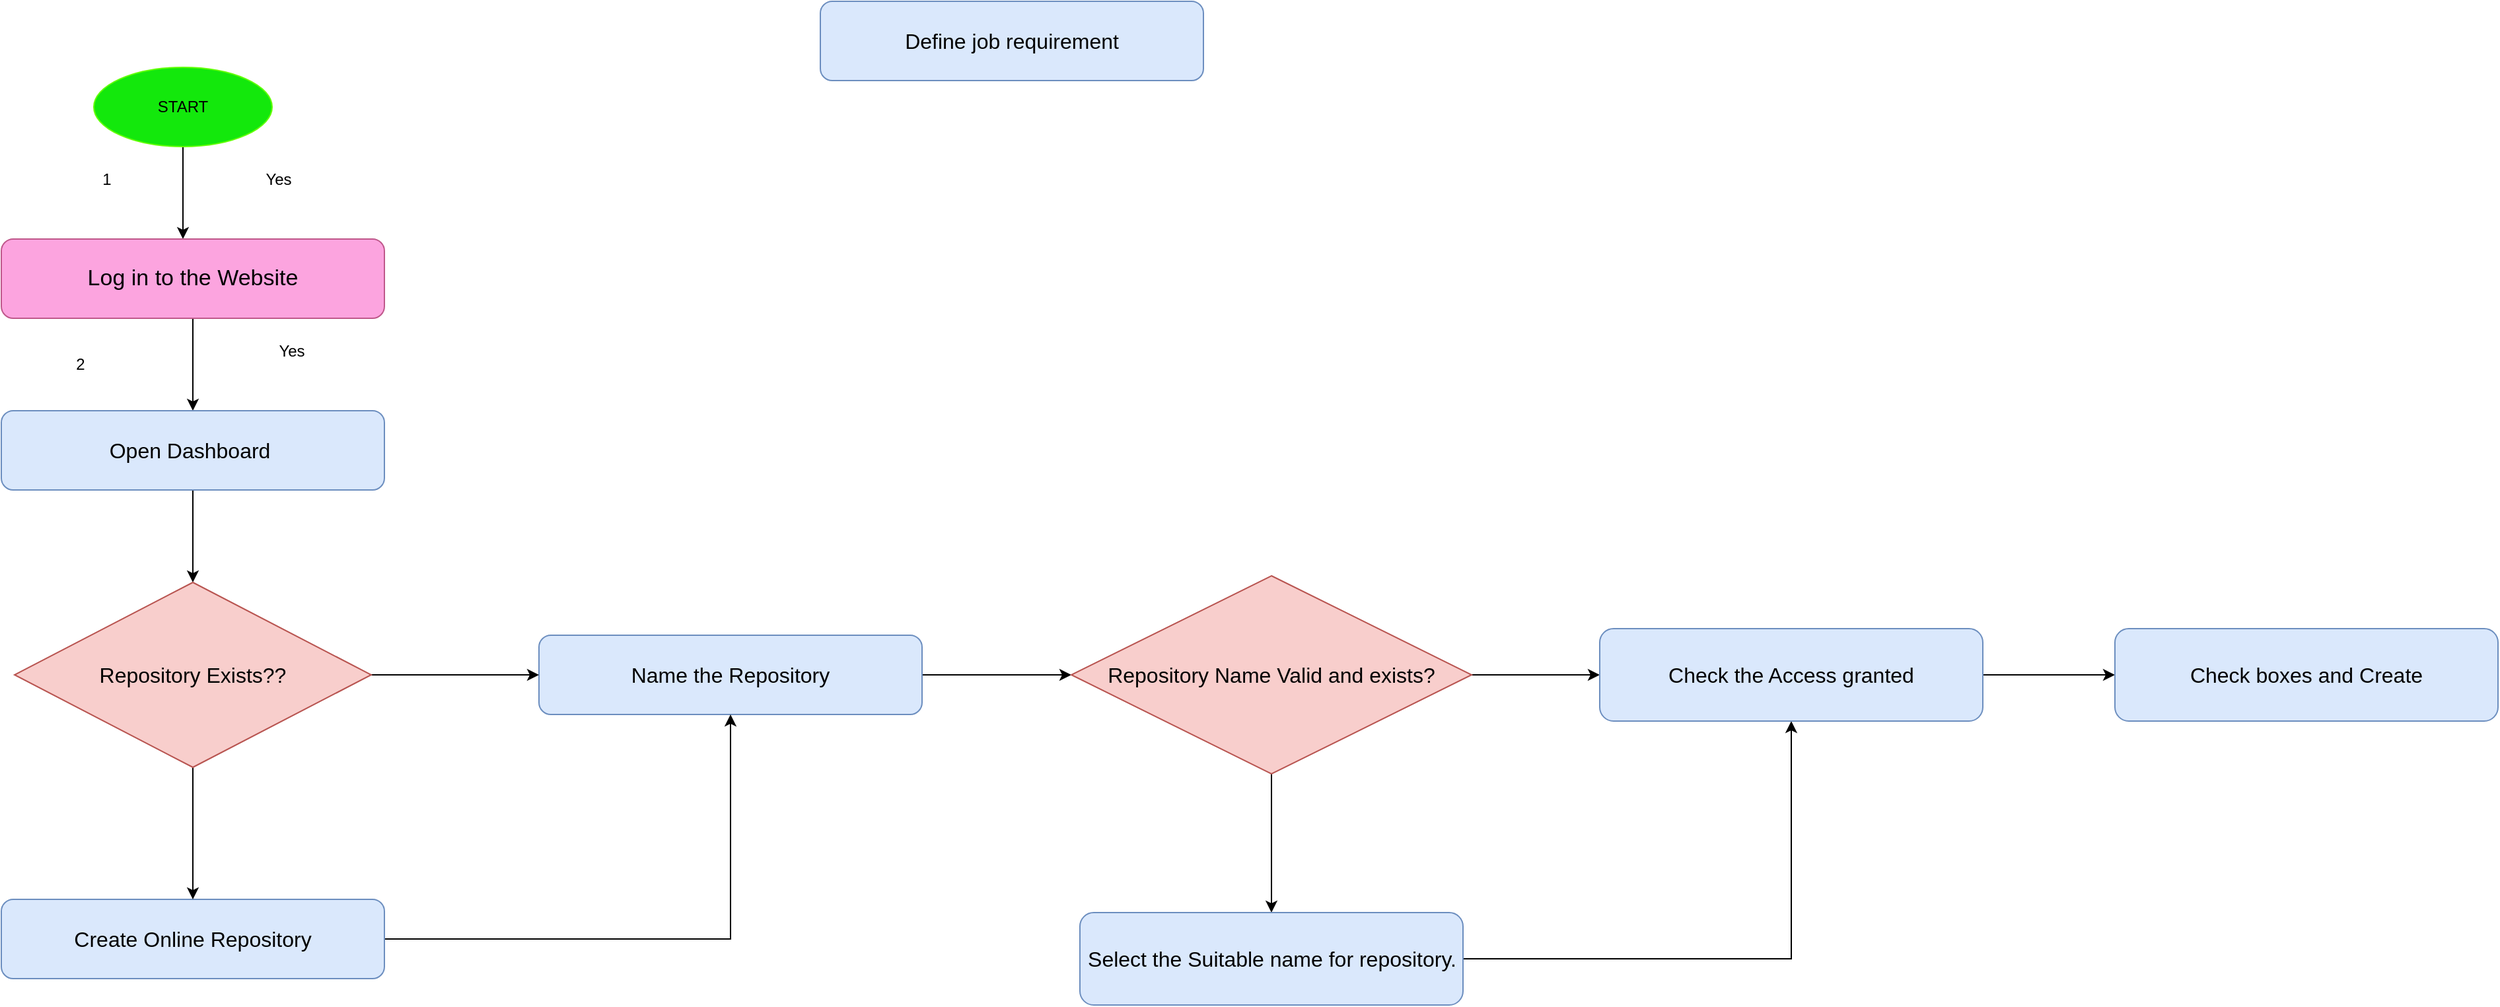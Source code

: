 <mxfile version="21.6.5" type="device">
  <diagram id="C5RBs43oDa-KdzZeNtuy" name="Page-1">
    <mxGraphModel dx="2194" dy="1887" grid="1" gridSize="10" guides="1" tooltips="1" connect="1" arrows="1" fold="1" page="1" pageScale="1" pageWidth="827" pageHeight="1169" math="0" shadow="0">
      <root>
        <mxCell id="WIyWlLk6GJQsqaUBKTNV-0" />
        <mxCell id="WIyWlLk6GJQsqaUBKTNV-1" parent="WIyWlLk6GJQsqaUBKTNV-0" />
        <mxCell id="slgPaLGqE5JEInqj2BbJ-7" value="" style="edgeStyle=orthogonalEdgeStyle;rounded=0;orthogonalLoop=1;jettySize=auto;html=1;" edge="1" parent="WIyWlLk6GJQsqaUBKTNV-1" source="slgPaLGqE5JEInqj2BbJ-0">
          <mxGeometry relative="1" as="geometry">
            <mxPoint x="-682.5" y="-30" as="targetPoint" />
          </mxGeometry>
        </mxCell>
        <mxCell id="slgPaLGqE5JEInqj2BbJ-0" value="START" style="ellipse;whiteSpace=wrap;html=1;fillColor=#13E80C;strokeColor=#61FF05;" vertex="1" parent="WIyWlLk6GJQsqaUBKTNV-1">
          <mxGeometry x="-750" y="-160" width="135" height="60" as="geometry" />
        </mxCell>
        <mxCell id="slgPaLGqE5JEInqj2BbJ-18" value="" style="edgeStyle=orthogonalEdgeStyle;rounded=0;orthogonalLoop=1;jettySize=auto;html=1;" edge="1" parent="WIyWlLk6GJQsqaUBKTNV-1" source="slgPaLGqE5JEInqj2BbJ-1" target="slgPaLGqE5JEInqj2BbJ-11">
          <mxGeometry relative="1" as="geometry" />
        </mxCell>
        <mxCell id="slgPaLGqE5JEInqj2BbJ-1" value="&lt;font style=&quot;font-size: 17px;&quot;&gt;Log in to the Website&lt;/font&gt;" style="rounded=1;whiteSpace=wrap;html=1;fillColor=#FCA4DF;strokeColor=#BF588B;" vertex="1" parent="WIyWlLk6GJQsqaUBKTNV-1">
          <mxGeometry x="-820" y="-30" width="290" height="60" as="geometry" />
        </mxCell>
        <mxCell id="slgPaLGqE5JEInqj2BbJ-2" value="Yes&lt;br&gt;" style="text;html=1;strokeColor=none;fillColor=none;align=center;verticalAlign=middle;whiteSpace=wrap;rounded=0;" vertex="1" parent="WIyWlLk6GJQsqaUBKTNV-1">
          <mxGeometry x="-640" y="-90" width="60" height="30" as="geometry" />
        </mxCell>
        <mxCell id="slgPaLGqE5JEInqj2BbJ-3" value="Yes&lt;br&gt;" style="text;html=1;strokeColor=none;fillColor=none;align=center;verticalAlign=middle;whiteSpace=wrap;rounded=0;" vertex="1" parent="WIyWlLk6GJQsqaUBKTNV-1">
          <mxGeometry x="-630" y="40" width="60" height="30" as="geometry" />
        </mxCell>
        <mxCell id="slgPaLGqE5JEInqj2BbJ-4" value="1" style="text;html=1;strokeColor=none;fillColor=none;align=center;verticalAlign=middle;whiteSpace=wrap;rounded=0;" vertex="1" parent="WIyWlLk6GJQsqaUBKTNV-1">
          <mxGeometry x="-770" y="-90" width="60" height="30" as="geometry" />
        </mxCell>
        <mxCell id="slgPaLGqE5JEInqj2BbJ-5" value="2" style="text;html=1;strokeColor=none;fillColor=none;align=center;verticalAlign=middle;whiteSpace=wrap;rounded=0;" vertex="1" parent="WIyWlLk6GJQsqaUBKTNV-1">
          <mxGeometry x="-790" y="50" width="60" height="30" as="geometry" />
        </mxCell>
        <mxCell id="slgPaLGqE5JEInqj2BbJ-24" value="" style="edgeStyle=orthogonalEdgeStyle;rounded=0;orthogonalLoop=1;jettySize=auto;html=1;" edge="1" parent="WIyWlLk6GJQsqaUBKTNV-1" source="slgPaLGqE5JEInqj2BbJ-8" target="slgPaLGqE5JEInqj2BbJ-13">
          <mxGeometry relative="1" as="geometry" />
        </mxCell>
        <mxCell id="slgPaLGqE5JEInqj2BbJ-8" value="&lt;font style=&quot;font-size: 16px;&quot;&gt;Name the Repository&lt;/font&gt;" style="rounded=1;whiteSpace=wrap;html=1;fillColor=#dae8fc;strokeColor=#6c8ebf;" vertex="1" parent="WIyWlLk6GJQsqaUBKTNV-1">
          <mxGeometry x="-413" y="270" width="290" height="60" as="geometry" />
        </mxCell>
        <mxCell id="slgPaLGqE5JEInqj2BbJ-23" style="edgeStyle=orthogonalEdgeStyle;rounded=0;orthogonalLoop=1;jettySize=auto;html=1;" edge="1" parent="WIyWlLk6GJQsqaUBKTNV-1" source="slgPaLGqE5JEInqj2BbJ-9" target="slgPaLGqE5JEInqj2BbJ-8">
          <mxGeometry relative="1" as="geometry">
            <mxPoint x="-270" y="340" as="targetPoint" />
          </mxGeometry>
        </mxCell>
        <mxCell id="slgPaLGqE5JEInqj2BbJ-9" value="&lt;font style=&quot;font-size: 16px;&quot;&gt;Create Online Repository&lt;/font&gt;" style="rounded=1;whiteSpace=wrap;html=1;fillColor=#dae8fc;strokeColor=#6c8ebf;" vertex="1" parent="WIyWlLk6GJQsqaUBKTNV-1">
          <mxGeometry x="-820" y="470" width="290" height="60" as="geometry" />
        </mxCell>
        <mxCell id="slgPaLGqE5JEInqj2BbJ-10" value="&lt;font style=&quot;font-size: 16px;&quot;&gt;Define job requirement&lt;/font&gt;" style="rounded=1;whiteSpace=wrap;html=1;fillColor=#dae8fc;strokeColor=#6c8ebf;" vertex="1" parent="WIyWlLk6GJQsqaUBKTNV-1">
          <mxGeometry x="-200" y="-210" width="290" height="60" as="geometry" />
        </mxCell>
        <mxCell id="slgPaLGqE5JEInqj2BbJ-19" value="" style="edgeStyle=orthogonalEdgeStyle;rounded=0;orthogonalLoop=1;jettySize=auto;html=1;" edge="1" parent="WIyWlLk6GJQsqaUBKTNV-1" source="slgPaLGqE5JEInqj2BbJ-11" target="slgPaLGqE5JEInqj2BbJ-12">
          <mxGeometry relative="1" as="geometry" />
        </mxCell>
        <mxCell id="slgPaLGqE5JEInqj2BbJ-11" value="&lt;font style=&quot;font-size: 16px;&quot;&gt;Open Dashboard&amp;nbsp;&lt;/font&gt;" style="rounded=1;whiteSpace=wrap;html=1;fillColor=#dae8fc;strokeColor=#6c8ebf;" vertex="1" parent="WIyWlLk6GJQsqaUBKTNV-1">
          <mxGeometry x="-820" y="100" width="290" height="60" as="geometry" />
        </mxCell>
        <mxCell id="slgPaLGqE5JEInqj2BbJ-20" style="edgeStyle=orthogonalEdgeStyle;rounded=0;orthogonalLoop=1;jettySize=auto;html=1;" edge="1" parent="WIyWlLk6GJQsqaUBKTNV-1" source="slgPaLGqE5JEInqj2BbJ-12" target="slgPaLGqE5JEInqj2BbJ-8">
          <mxGeometry relative="1" as="geometry" />
        </mxCell>
        <mxCell id="slgPaLGqE5JEInqj2BbJ-22" value="" style="edgeStyle=orthogonalEdgeStyle;rounded=0;orthogonalLoop=1;jettySize=auto;html=1;" edge="1" parent="WIyWlLk6GJQsqaUBKTNV-1" source="slgPaLGqE5JEInqj2BbJ-12" target="slgPaLGqE5JEInqj2BbJ-9">
          <mxGeometry relative="1" as="geometry" />
        </mxCell>
        <mxCell id="slgPaLGqE5JEInqj2BbJ-12" value="&lt;span style=&quot;font-size: 16px;&quot;&gt;Repository Exists??&lt;/span&gt;" style="rhombus;whiteSpace=wrap;html=1;fillColor=#f8cecc;strokeColor=#b85450;" vertex="1" parent="WIyWlLk6GJQsqaUBKTNV-1">
          <mxGeometry x="-810" y="230" width="270" height="140" as="geometry" />
        </mxCell>
        <mxCell id="slgPaLGqE5JEInqj2BbJ-25" value="" style="edgeStyle=orthogonalEdgeStyle;rounded=0;orthogonalLoop=1;jettySize=auto;html=1;" edge="1" parent="WIyWlLk6GJQsqaUBKTNV-1" source="slgPaLGqE5JEInqj2BbJ-13" target="slgPaLGqE5JEInqj2BbJ-15">
          <mxGeometry relative="1" as="geometry" />
        </mxCell>
        <mxCell id="slgPaLGqE5JEInqj2BbJ-26" value="" style="edgeStyle=orthogonalEdgeStyle;rounded=0;orthogonalLoop=1;jettySize=auto;html=1;" edge="1" parent="WIyWlLk6GJQsqaUBKTNV-1" source="slgPaLGqE5JEInqj2BbJ-13" target="slgPaLGqE5JEInqj2BbJ-16">
          <mxGeometry relative="1" as="geometry" />
        </mxCell>
        <mxCell id="slgPaLGqE5JEInqj2BbJ-13" value="&lt;span style=&quot;font-size: 16px;&quot;&gt;Repository Name Valid and exists?&lt;/span&gt;" style="rhombus;whiteSpace=wrap;html=1;fillColor=#f8cecc;strokeColor=#b85450;" vertex="1" parent="WIyWlLk6GJQsqaUBKTNV-1">
          <mxGeometry x="-10" y="225" width="303" height="150" as="geometry" />
        </mxCell>
        <mxCell id="slgPaLGqE5JEInqj2BbJ-27" style="edgeStyle=orthogonalEdgeStyle;rounded=0;orthogonalLoop=1;jettySize=auto;html=1;entryX=0.5;entryY=1;entryDx=0;entryDy=0;" edge="1" parent="WIyWlLk6GJQsqaUBKTNV-1" source="slgPaLGqE5JEInqj2BbJ-15" target="slgPaLGqE5JEInqj2BbJ-16">
          <mxGeometry relative="1" as="geometry">
            <mxPoint x="550" y="390" as="targetPoint" />
          </mxGeometry>
        </mxCell>
        <mxCell id="slgPaLGqE5JEInqj2BbJ-15" value="&lt;font style=&quot;font-size: 16px;&quot;&gt;Select the Suitable name for repository.&lt;/font&gt;" style="rounded=1;whiteSpace=wrap;html=1;fillColor=#dae8fc;strokeColor=#6c8ebf;" vertex="1" parent="WIyWlLk6GJQsqaUBKTNV-1">
          <mxGeometry x="-3.5" y="480" width="290" height="70" as="geometry" />
        </mxCell>
        <mxCell id="slgPaLGqE5JEInqj2BbJ-28" value="" style="edgeStyle=orthogonalEdgeStyle;rounded=0;orthogonalLoop=1;jettySize=auto;html=1;" edge="1" parent="WIyWlLk6GJQsqaUBKTNV-1" source="slgPaLGqE5JEInqj2BbJ-16" target="slgPaLGqE5JEInqj2BbJ-17">
          <mxGeometry relative="1" as="geometry" />
        </mxCell>
        <mxCell id="slgPaLGqE5JEInqj2BbJ-16" value="&lt;font style=&quot;font-size: 16px;&quot;&gt;Check the Access granted&lt;/font&gt;" style="rounded=1;whiteSpace=wrap;html=1;fillColor=#dae8fc;strokeColor=#6c8ebf;" vertex="1" parent="WIyWlLk6GJQsqaUBKTNV-1">
          <mxGeometry x="390" y="265" width="290" height="70" as="geometry" />
        </mxCell>
        <mxCell id="slgPaLGqE5JEInqj2BbJ-17" value="&lt;font style=&quot;font-size: 16px;&quot;&gt;Check boxes and Create&lt;/font&gt;" style="rounded=1;whiteSpace=wrap;html=1;fillColor=#dae8fc;strokeColor=#6c8ebf;" vertex="1" parent="WIyWlLk6GJQsqaUBKTNV-1">
          <mxGeometry x="780" y="265" width="290" height="70" as="geometry" />
        </mxCell>
      </root>
    </mxGraphModel>
  </diagram>
</mxfile>
